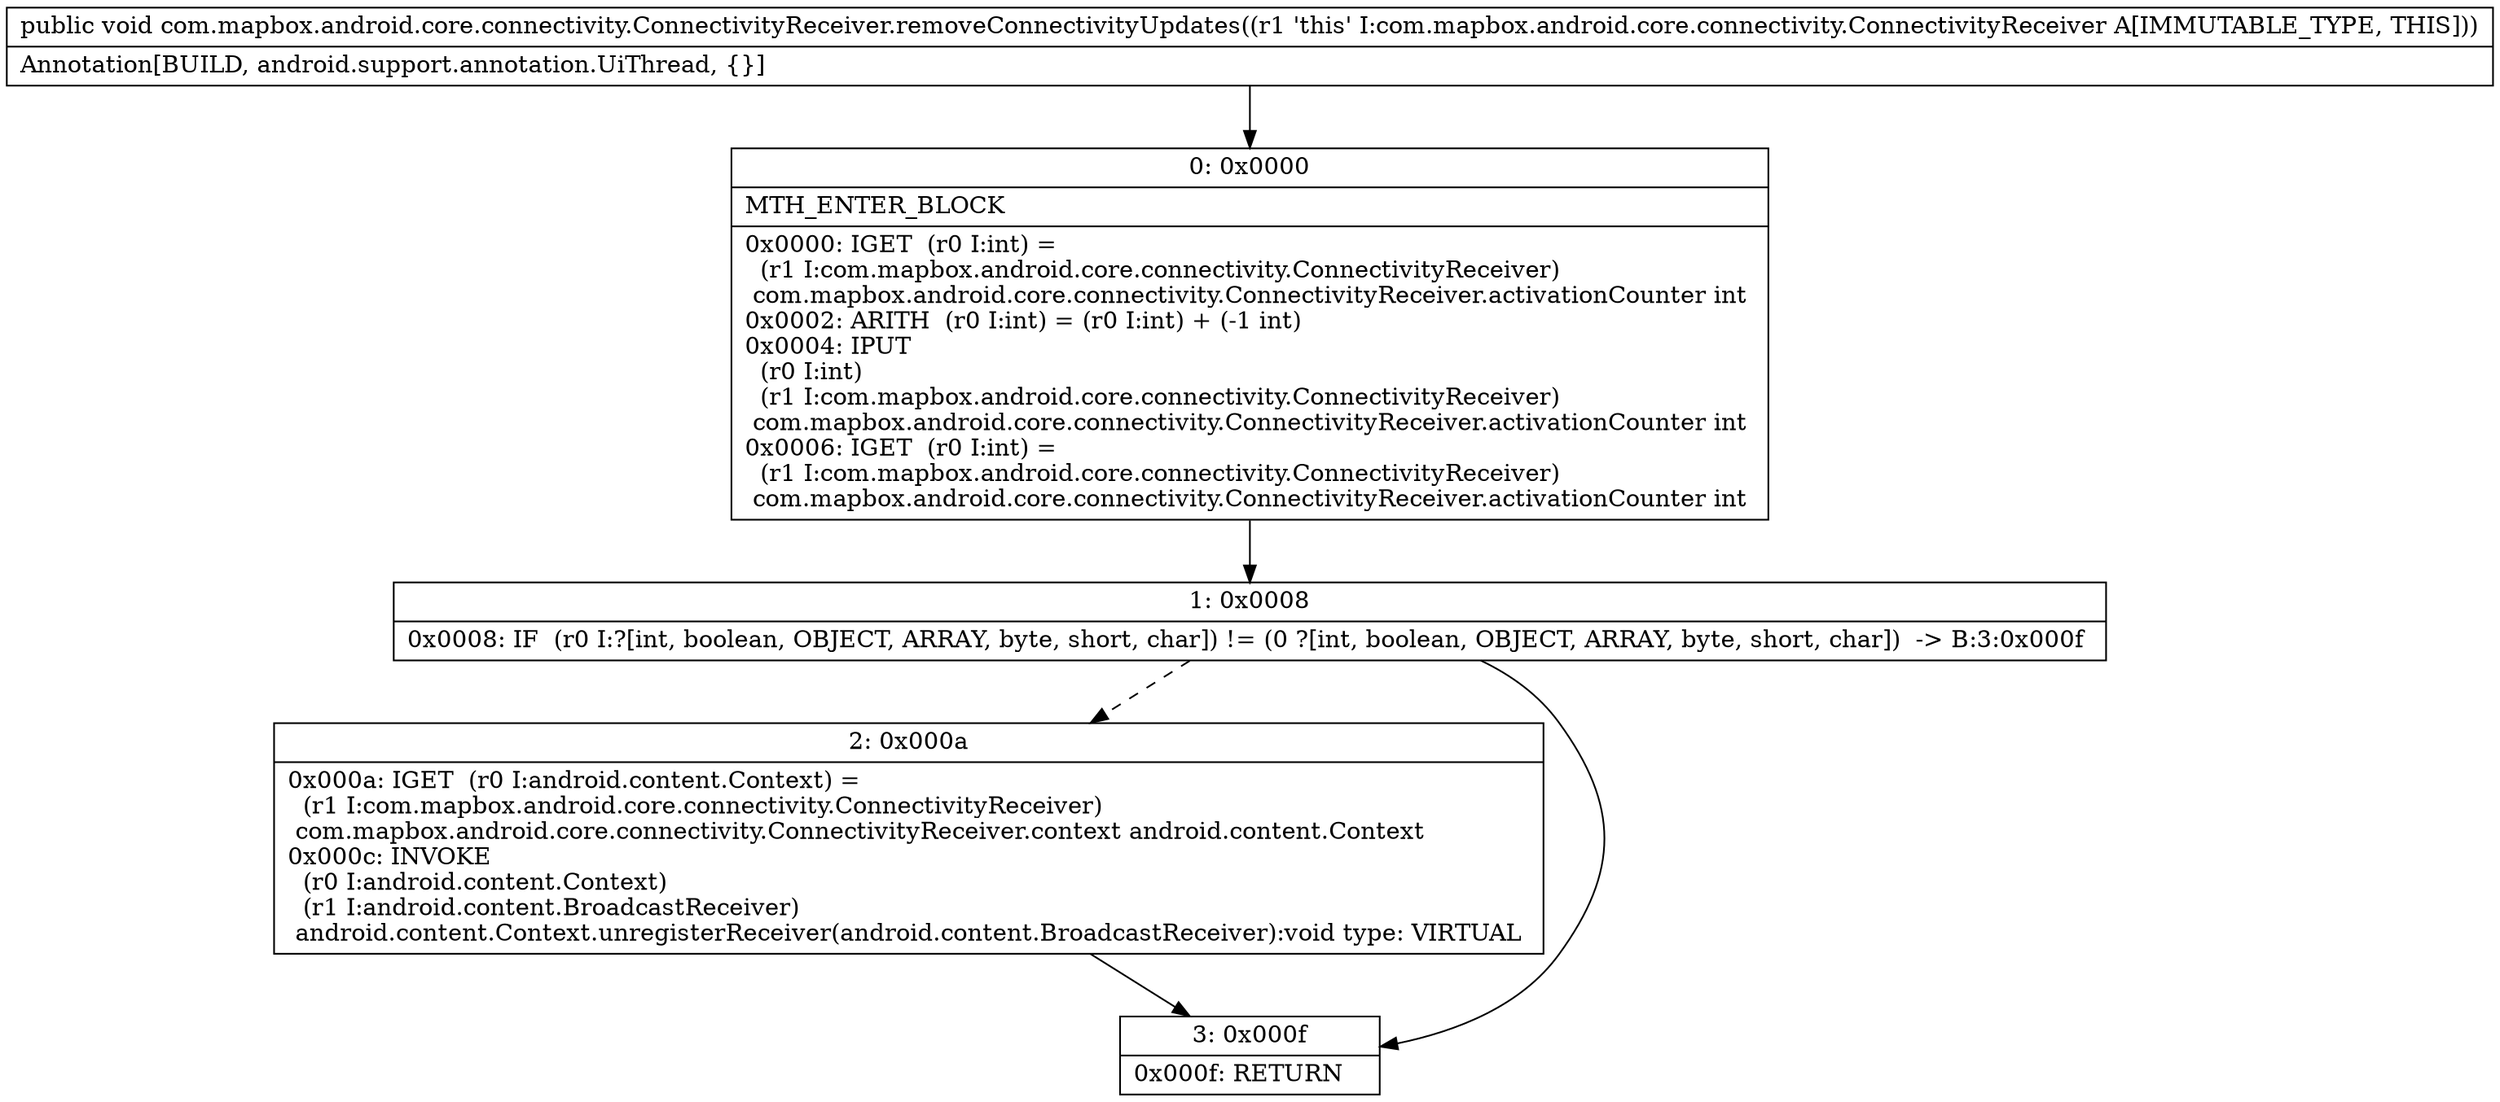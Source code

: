 digraph "CFG forcom.mapbox.android.core.connectivity.ConnectivityReceiver.removeConnectivityUpdates()V" {
Node_0 [shape=record,label="{0\:\ 0x0000|MTH_ENTER_BLOCK\l|0x0000: IGET  (r0 I:int) = \l  (r1 I:com.mapbox.android.core.connectivity.ConnectivityReceiver)\l com.mapbox.android.core.connectivity.ConnectivityReceiver.activationCounter int \l0x0002: ARITH  (r0 I:int) = (r0 I:int) + (\-1 int) \l0x0004: IPUT  \l  (r0 I:int)\l  (r1 I:com.mapbox.android.core.connectivity.ConnectivityReceiver)\l com.mapbox.android.core.connectivity.ConnectivityReceiver.activationCounter int \l0x0006: IGET  (r0 I:int) = \l  (r1 I:com.mapbox.android.core.connectivity.ConnectivityReceiver)\l com.mapbox.android.core.connectivity.ConnectivityReceiver.activationCounter int \l}"];
Node_1 [shape=record,label="{1\:\ 0x0008|0x0008: IF  (r0 I:?[int, boolean, OBJECT, ARRAY, byte, short, char]) != (0 ?[int, boolean, OBJECT, ARRAY, byte, short, char])  \-\> B:3:0x000f \l}"];
Node_2 [shape=record,label="{2\:\ 0x000a|0x000a: IGET  (r0 I:android.content.Context) = \l  (r1 I:com.mapbox.android.core.connectivity.ConnectivityReceiver)\l com.mapbox.android.core.connectivity.ConnectivityReceiver.context android.content.Context \l0x000c: INVOKE  \l  (r0 I:android.content.Context)\l  (r1 I:android.content.BroadcastReceiver)\l android.content.Context.unregisterReceiver(android.content.BroadcastReceiver):void type: VIRTUAL \l}"];
Node_3 [shape=record,label="{3\:\ 0x000f|0x000f: RETURN   \l}"];
MethodNode[shape=record,label="{public void com.mapbox.android.core.connectivity.ConnectivityReceiver.removeConnectivityUpdates((r1 'this' I:com.mapbox.android.core.connectivity.ConnectivityReceiver A[IMMUTABLE_TYPE, THIS]))  | Annotation[BUILD, android.support.annotation.UiThread, \{\}]\l}"];
MethodNode -> Node_0;
Node_0 -> Node_1;
Node_1 -> Node_2[style=dashed];
Node_1 -> Node_3;
Node_2 -> Node_3;
}

